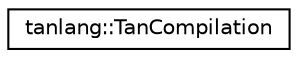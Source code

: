 digraph "Graphical Class Hierarchy"
{
 // LATEX_PDF_SIZE
  edge [fontname="Helvetica",fontsize="10",labelfontname="Helvetica",labelfontsize="10"];
  node [fontname="Helvetica",fontsize="10",shape=record];
  rankdir="LR";
  Node0 [label="tanlang::TanCompilation",height=0.2,width=0.4,color="black", fillcolor="white", style="filled",URL="$structtanlang_1_1TanCompilation.html",tooltip="Compilation configuration."];
}
